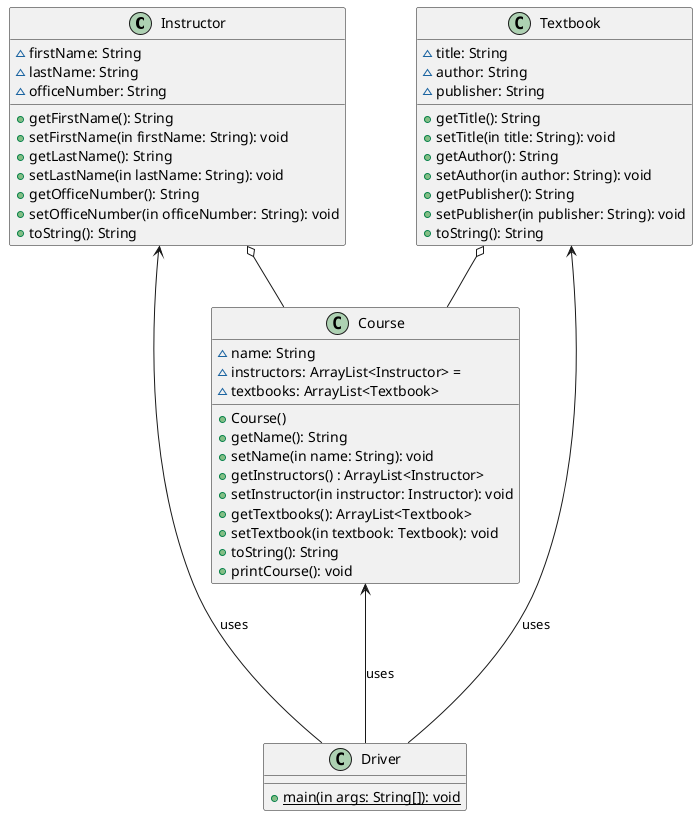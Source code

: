 @startuml
'https://plantuml.com/class-diagram

class Instructor {
~ firstName: String
~ lastName: String
~ officeNumber: String

+ getFirstName(): String
+ setFirstName(in firstName: String): void
+ getLastName(): String
+ setLastName(in lastName: String): void
+ getOfficeNumber(): String
+ setOfficeNumber(in officeNumber: String): void
+ toString(): String
}


class Textbook {
~ title: String
~ author: String
~ publisher: String

+ getTitle(): String
+ setTitle(in title: String): void
+ getAuthor(): String
+ setAuthor(in author: String): void
+ getPublisher(): String
+ setPublisher(in publisher: String): void
+ toString(): String
}


class Course {
~ name: String
~ instructors: ArrayList<Instructor> =
~ textbooks: ArrayList<Textbook>

+ Course()
+ getName(): String
+ setName(in name: String): void
+ getInstructors() : ArrayList<Instructor>
+ setInstructor(in instructor: Instructor): void
+ getTextbooks(): ArrayList<Textbook>
+ setTextbook(in textbook: Textbook): void
+ toString(): String
+ printCourse(): void
}

Instructor o-- Course
Textbook o-- Course

class Driver {
+ {static} main(in args: String[]): void
}

Instructor <--- Driver: uses
Textbook <--- Driver: uses
Course <--- Driver: uses


@enduml